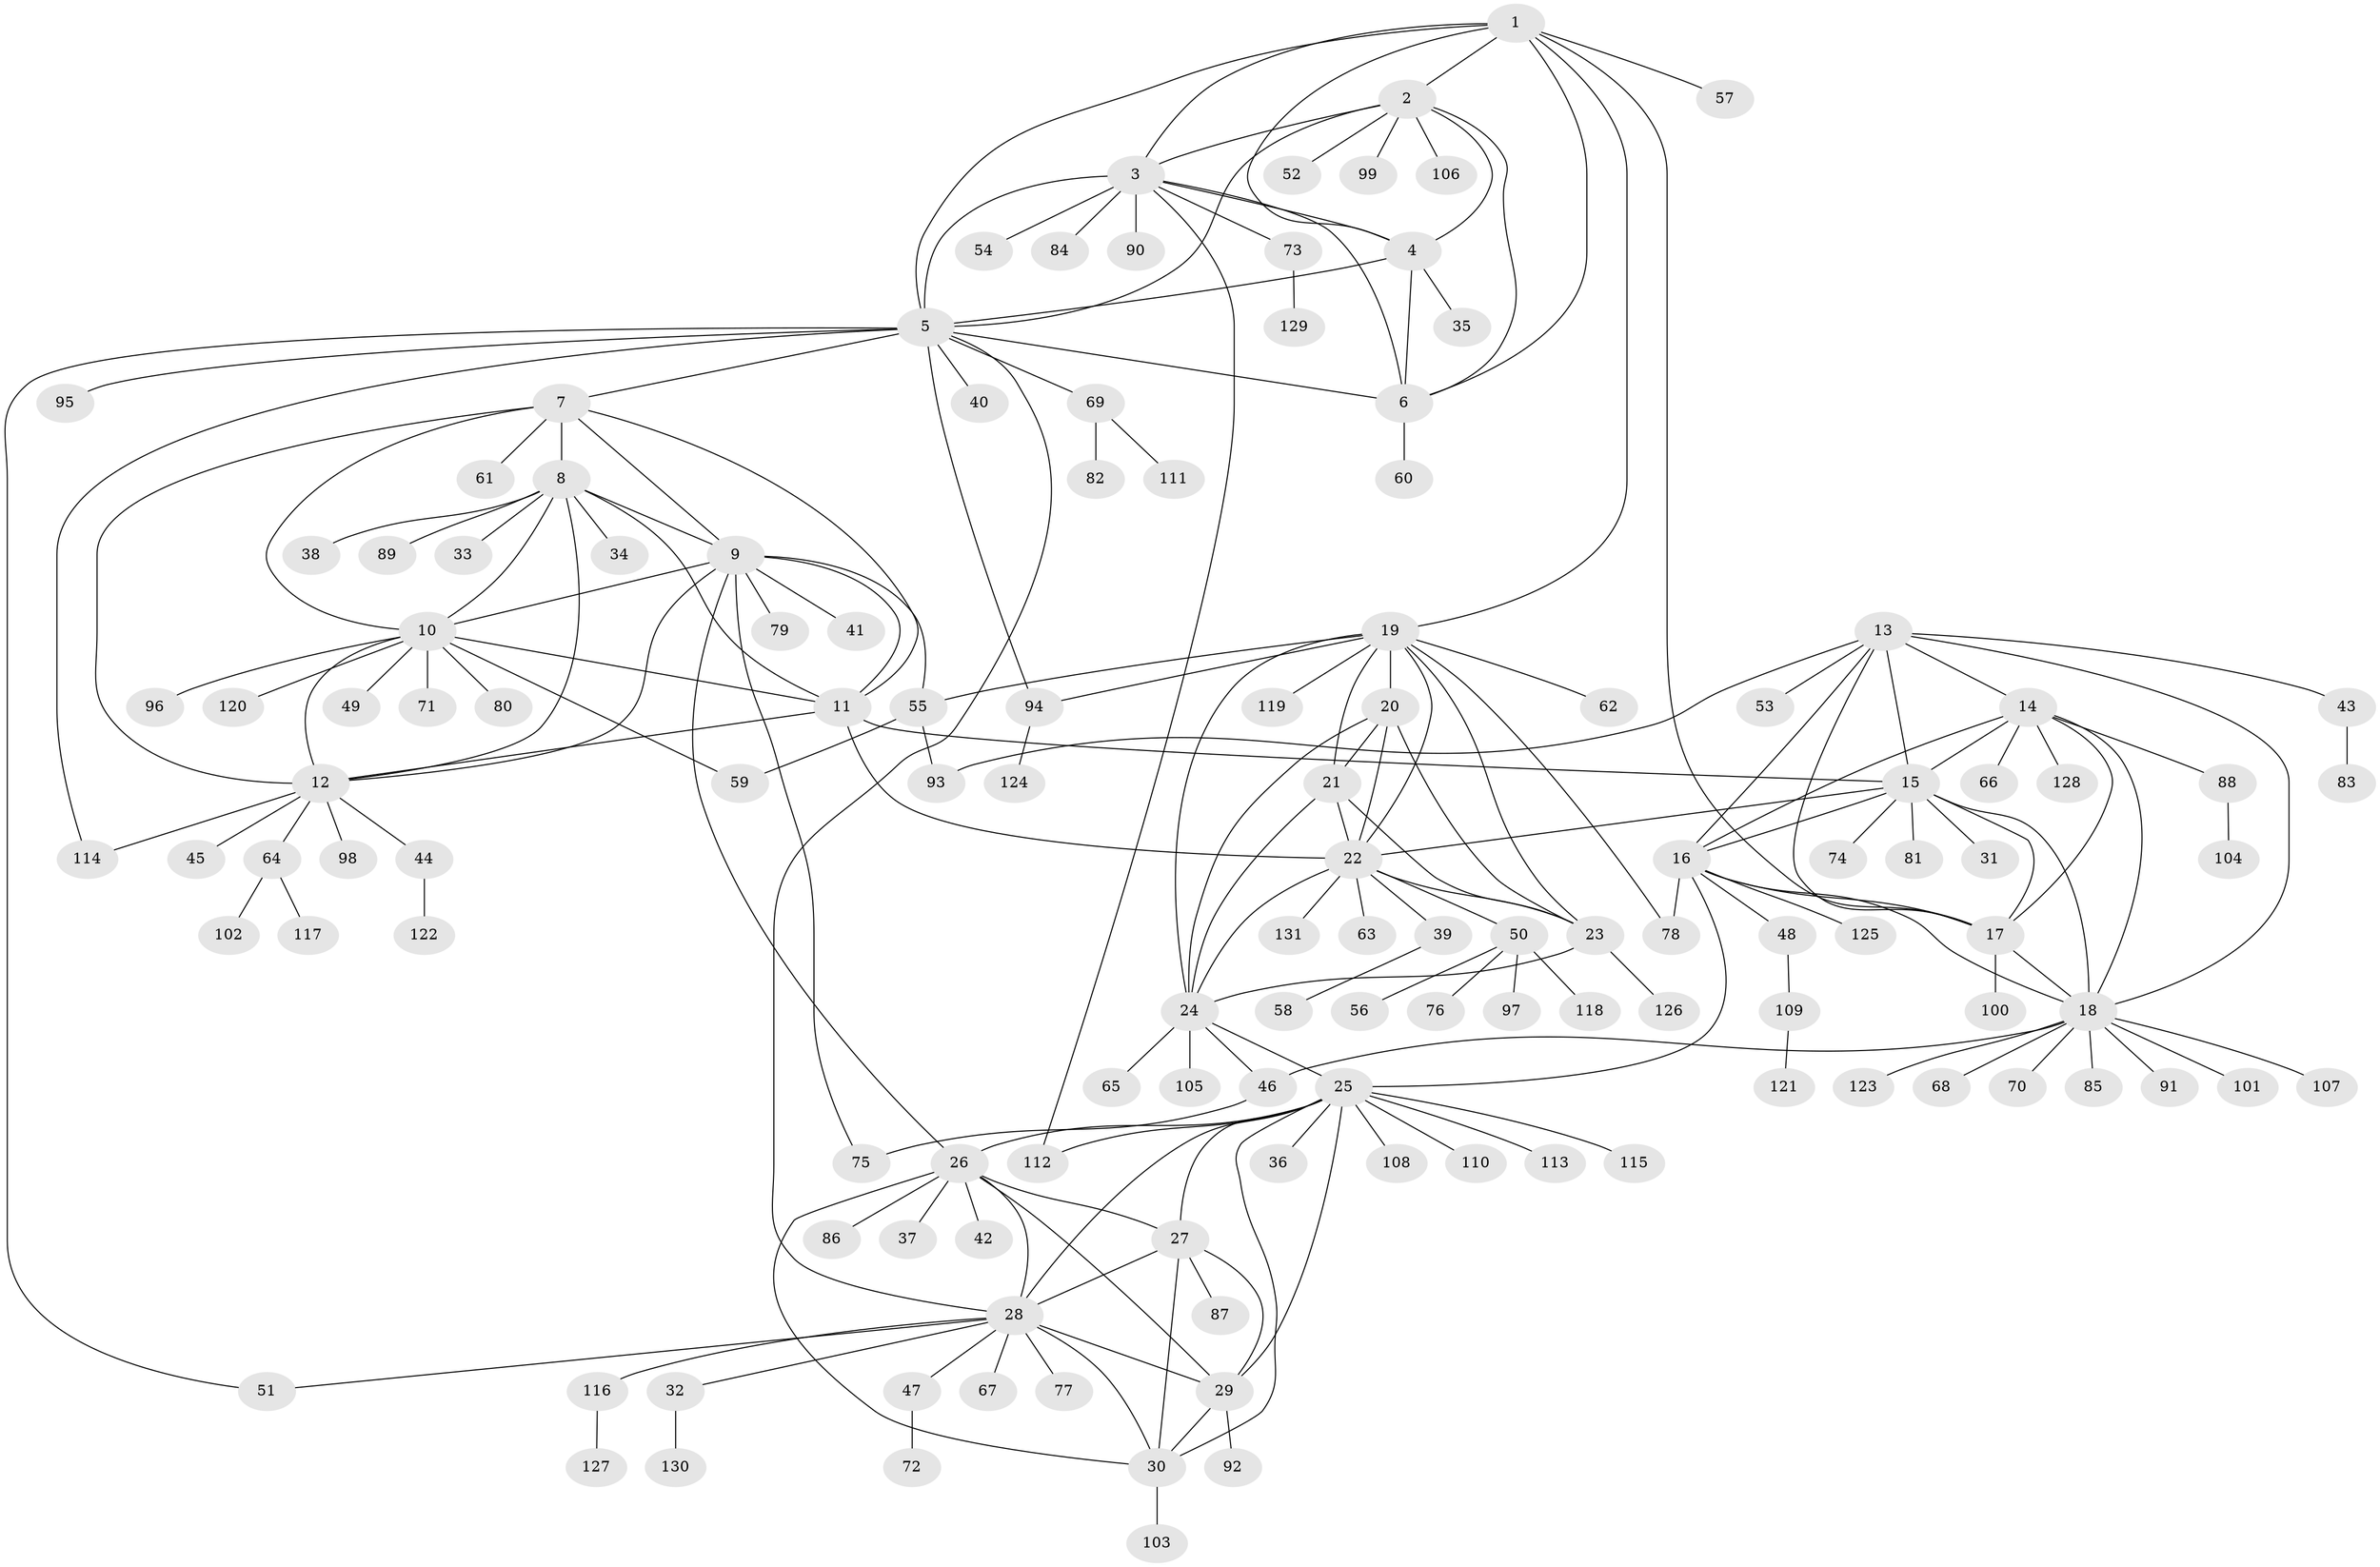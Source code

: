 // coarse degree distribution, {1: 0.65, 14: 0.025, 3: 0.075, 6: 0.075, 2: 0.05, 8: 0.025, 7: 0.05, 9: 0.025, 4: 0.025}
// Generated by graph-tools (version 1.1) at 2025/37/03/04/25 23:37:33]
// undirected, 131 vertices, 196 edges
graph export_dot {
  node [color=gray90,style=filled];
  1;
  2;
  3;
  4;
  5;
  6;
  7;
  8;
  9;
  10;
  11;
  12;
  13;
  14;
  15;
  16;
  17;
  18;
  19;
  20;
  21;
  22;
  23;
  24;
  25;
  26;
  27;
  28;
  29;
  30;
  31;
  32;
  33;
  34;
  35;
  36;
  37;
  38;
  39;
  40;
  41;
  42;
  43;
  44;
  45;
  46;
  47;
  48;
  49;
  50;
  51;
  52;
  53;
  54;
  55;
  56;
  57;
  58;
  59;
  60;
  61;
  62;
  63;
  64;
  65;
  66;
  67;
  68;
  69;
  70;
  71;
  72;
  73;
  74;
  75;
  76;
  77;
  78;
  79;
  80;
  81;
  82;
  83;
  84;
  85;
  86;
  87;
  88;
  89;
  90;
  91;
  92;
  93;
  94;
  95;
  96;
  97;
  98;
  99;
  100;
  101;
  102;
  103;
  104;
  105;
  106;
  107;
  108;
  109;
  110;
  111;
  112;
  113;
  114;
  115;
  116;
  117;
  118;
  119;
  120;
  121;
  122;
  123;
  124;
  125;
  126;
  127;
  128;
  129;
  130;
  131;
  1 -- 2;
  1 -- 3;
  1 -- 4;
  1 -- 5;
  1 -- 6;
  1 -- 17;
  1 -- 19;
  1 -- 57;
  2 -- 3;
  2 -- 4;
  2 -- 5;
  2 -- 6;
  2 -- 52;
  2 -- 99;
  2 -- 106;
  3 -- 4;
  3 -- 5;
  3 -- 6;
  3 -- 54;
  3 -- 73;
  3 -- 84;
  3 -- 90;
  3 -- 112;
  4 -- 5;
  4 -- 6;
  4 -- 35;
  5 -- 6;
  5 -- 7;
  5 -- 28;
  5 -- 40;
  5 -- 51;
  5 -- 69;
  5 -- 94;
  5 -- 95;
  5 -- 114;
  6 -- 60;
  7 -- 8;
  7 -- 9;
  7 -- 10;
  7 -- 11;
  7 -- 12;
  7 -- 61;
  8 -- 9;
  8 -- 10;
  8 -- 11;
  8 -- 12;
  8 -- 33;
  8 -- 34;
  8 -- 38;
  8 -- 89;
  9 -- 10;
  9 -- 11;
  9 -- 12;
  9 -- 26;
  9 -- 41;
  9 -- 55;
  9 -- 75;
  9 -- 79;
  10 -- 11;
  10 -- 12;
  10 -- 49;
  10 -- 59;
  10 -- 71;
  10 -- 80;
  10 -- 96;
  10 -- 120;
  11 -- 12;
  11 -- 15;
  11 -- 22;
  12 -- 44;
  12 -- 45;
  12 -- 64;
  12 -- 98;
  12 -- 114;
  13 -- 14;
  13 -- 15;
  13 -- 16;
  13 -- 17;
  13 -- 18;
  13 -- 43;
  13 -- 53;
  13 -- 93;
  14 -- 15;
  14 -- 16;
  14 -- 17;
  14 -- 18;
  14 -- 66;
  14 -- 88;
  14 -- 128;
  15 -- 16;
  15 -- 17;
  15 -- 18;
  15 -- 22;
  15 -- 31;
  15 -- 74;
  15 -- 81;
  16 -- 17;
  16 -- 18;
  16 -- 25;
  16 -- 48;
  16 -- 78;
  16 -- 125;
  17 -- 18;
  17 -- 100;
  18 -- 46;
  18 -- 68;
  18 -- 70;
  18 -- 85;
  18 -- 91;
  18 -- 101;
  18 -- 107;
  18 -- 123;
  19 -- 20;
  19 -- 21;
  19 -- 22;
  19 -- 23;
  19 -- 24;
  19 -- 55;
  19 -- 62;
  19 -- 78;
  19 -- 94;
  19 -- 119;
  20 -- 21;
  20 -- 22;
  20 -- 23;
  20 -- 24;
  21 -- 22;
  21 -- 23;
  21 -- 24;
  22 -- 23;
  22 -- 24;
  22 -- 39;
  22 -- 50;
  22 -- 63;
  22 -- 131;
  23 -- 24;
  23 -- 126;
  24 -- 25;
  24 -- 46;
  24 -- 65;
  24 -- 105;
  25 -- 26;
  25 -- 27;
  25 -- 28;
  25 -- 29;
  25 -- 30;
  25 -- 36;
  25 -- 108;
  25 -- 110;
  25 -- 112;
  25 -- 113;
  25 -- 115;
  26 -- 27;
  26 -- 28;
  26 -- 29;
  26 -- 30;
  26 -- 37;
  26 -- 42;
  26 -- 86;
  27 -- 28;
  27 -- 29;
  27 -- 30;
  27 -- 87;
  28 -- 29;
  28 -- 30;
  28 -- 32;
  28 -- 47;
  28 -- 51;
  28 -- 67;
  28 -- 77;
  28 -- 116;
  29 -- 30;
  29 -- 92;
  30 -- 103;
  32 -- 130;
  39 -- 58;
  43 -- 83;
  44 -- 122;
  46 -- 75;
  47 -- 72;
  48 -- 109;
  50 -- 56;
  50 -- 76;
  50 -- 97;
  50 -- 118;
  55 -- 59;
  55 -- 93;
  64 -- 102;
  64 -- 117;
  69 -- 82;
  69 -- 111;
  73 -- 129;
  88 -- 104;
  94 -- 124;
  109 -- 121;
  116 -- 127;
}
